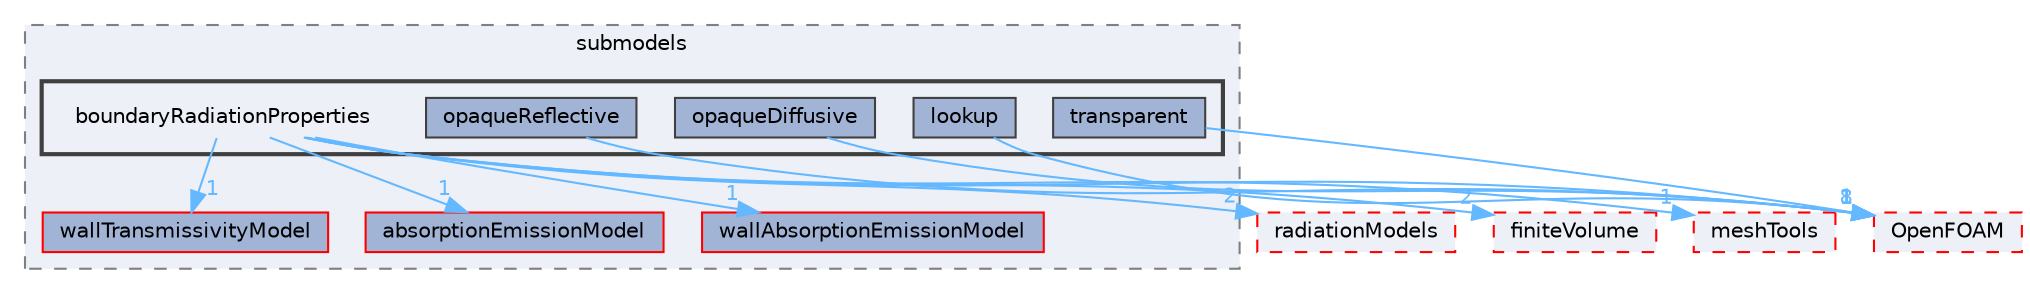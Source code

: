 digraph "src/thermophysicalModels/radiation/submodels/boundaryRadiationProperties"
{
 // LATEX_PDF_SIZE
  bgcolor="transparent";
  edge [fontname=Helvetica,fontsize=10,labelfontname=Helvetica,labelfontsize=10];
  node [fontname=Helvetica,fontsize=10,shape=box,height=0.2,width=0.4];
  compound=true
  subgraph clusterdir_e8719ccd60760366888bb431a21ef811 {
    graph [ bgcolor="#edf0f7", pencolor="grey50", label="submodels", fontname=Helvetica,fontsize=10 style="filled,dashed", URL="dir_e8719ccd60760366888bb431a21ef811.html",tooltip=""]
  dir_43db98e59e79a0aa973423e13a555c3c [label="wallTransmissivityModel", fillcolor="#a2b4d6", color="red", style="filled", URL="dir_43db98e59e79a0aa973423e13a555c3c.html",tooltip=""];
  dir_7a64a49595d49a3f5da22def7eeac7d7 [label="absorptionEmissionModel", fillcolor="#a2b4d6", color="red", style="filled", URL="dir_7a64a49595d49a3f5da22def7eeac7d7.html",tooltip=""];
  dir_b525c3eb42e138dc1fd17faa338b1ebc [label="wallAbsorptionEmissionModel", fillcolor="#a2b4d6", color="red", style="filled", URL="dir_b525c3eb42e138dc1fd17faa338b1ebc.html",tooltip=""];
  subgraph clusterdir_252641a3cc3167caf31d43d0f3b64b7b {
    graph [ bgcolor="#edf0f7", pencolor="grey25", label="", fontname=Helvetica,fontsize=10 style="filled,bold", URL="dir_252641a3cc3167caf31d43d0f3b64b7b.html",tooltip=""]
    dir_252641a3cc3167caf31d43d0f3b64b7b [shape=plaintext, label="boundaryRadiationProperties"];
  dir_240dd08605eecd8251c4fc567135c84c [label="lookup", fillcolor="#a2b4d6", color="grey25", style="filled", URL="dir_240dd08605eecd8251c4fc567135c84c.html",tooltip=""];
  dir_d0ca7d6978300d9763041c881e8a28cb [label="opaqueDiffusive", fillcolor="#a2b4d6", color="grey25", style="filled", URL="dir_d0ca7d6978300d9763041c881e8a28cb.html",tooltip=""];
  dir_00a16e5ef99272f39e1c3fa02486cb78 [label="opaqueReflective", fillcolor="#a2b4d6", color="grey25", style="filled", URL="dir_00a16e5ef99272f39e1c3fa02486cb78.html",tooltip=""];
  dir_e25035abc5ea4c14250dc853fe3a61d0 [label="transparent", fillcolor="#a2b4d6", color="grey25", style="filled", URL="dir_e25035abc5ea4c14250dc853fe3a61d0.html",tooltip=""];
  }
  }
  dir_23cbc874b5ea49089939faa93b6f03ce [label="radiationModels", fillcolor="#edf0f7", color="red", style="filled,dashed", URL="dir_23cbc874b5ea49089939faa93b6f03ce.html",tooltip=""];
  dir_9bd15774b555cf7259a6fa18f99fe99b [label="finiteVolume", fillcolor="#edf0f7", color="red", style="filled,dashed", URL="dir_9bd15774b555cf7259a6fa18f99fe99b.html",tooltip=""];
  dir_ae30ad0bef50cf391b24c614251bb9fd [label="meshTools", fillcolor="#edf0f7", color="red", style="filled,dashed", URL="dir_ae30ad0bef50cf391b24c614251bb9fd.html",tooltip=""];
  dir_c5473ff19b20e6ec4dfe5c310b3778a8 [label="OpenFOAM", fillcolor="#edf0f7", color="red", style="filled,dashed", URL="dir_c5473ff19b20e6ec4dfe5c310b3778a8.html",tooltip=""];
  dir_252641a3cc3167caf31d43d0f3b64b7b->dir_23cbc874b5ea49089939faa93b6f03ce [headlabel="2", labeldistance=1.5 headhref="dir_000329_003174.html" href="dir_000329_003174.html" color="steelblue1" fontcolor="steelblue1"];
  dir_252641a3cc3167caf31d43d0f3b64b7b->dir_43db98e59e79a0aa973423e13a555c3c [headlabel="1", labeldistance=1.5 headhref="dir_000329_004369.html" href="dir_000329_004369.html" color="steelblue1" fontcolor="steelblue1"];
  dir_252641a3cc3167caf31d43d0f3b64b7b->dir_7a64a49595d49a3f5da22def7eeac7d7 [headlabel="1", labeldistance=1.5 headhref="dir_000329_000010.html" href="dir_000329_000010.html" color="steelblue1" fontcolor="steelblue1"];
  dir_252641a3cc3167caf31d43d0f3b64b7b->dir_9bd15774b555cf7259a6fa18f99fe99b [headlabel="2", labeldistance=1.5 headhref="dir_000329_001387.html" href="dir_000329_001387.html" color="steelblue1" fontcolor="steelblue1"];
  dir_252641a3cc3167caf31d43d0f3b64b7b->dir_ae30ad0bef50cf391b24c614251bb9fd [headlabel="1", labeldistance=1.5 headhref="dir_000329_002382.html" href="dir_000329_002382.html" color="steelblue1" fontcolor="steelblue1"];
  dir_252641a3cc3167caf31d43d0f3b64b7b->dir_b525c3eb42e138dc1fd17faa338b1ebc [headlabel="1", labeldistance=1.5 headhref="dir_000329_004326.html" href="dir_000329_004326.html" color="steelblue1" fontcolor="steelblue1"];
  dir_252641a3cc3167caf31d43d0f3b64b7b->dir_c5473ff19b20e6ec4dfe5c310b3778a8 [headlabel="8", labeldistance=1.5 headhref="dir_000329_002695.html" href="dir_000329_002695.html" color="steelblue1" fontcolor="steelblue1"];
  dir_240dd08605eecd8251c4fc567135c84c->dir_c5473ff19b20e6ec4dfe5c310b3778a8 [headlabel="1", labeldistance=1.5 headhref="dir_002260_002695.html" href="dir_002260_002695.html" color="steelblue1" fontcolor="steelblue1"];
  dir_d0ca7d6978300d9763041c881e8a28cb->dir_c5473ff19b20e6ec4dfe5c310b3778a8 [headlabel="1", labeldistance=1.5 headhref="dir_002692_002695.html" href="dir_002692_002695.html" color="steelblue1" fontcolor="steelblue1"];
  dir_00a16e5ef99272f39e1c3fa02486cb78->dir_c5473ff19b20e6ec4dfe5c310b3778a8 [headlabel="1", labeldistance=1.5 headhref="dir_002693_002695.html" href="dir_002693_002695.html" color="steelblue1" fontcolor="steelblue1"];
  dir_e25035abc5ea4c14250dc853fe3a61d0->dir_c5473ff19b20e6ec4dfe5c310b3778a8 [headlabel="1", labeldistance=1.5 headhref="dir_004107_002695.html" href="dir_004107_002695.html" color="steelblue1" fontcolor="steelblue1"];
}
